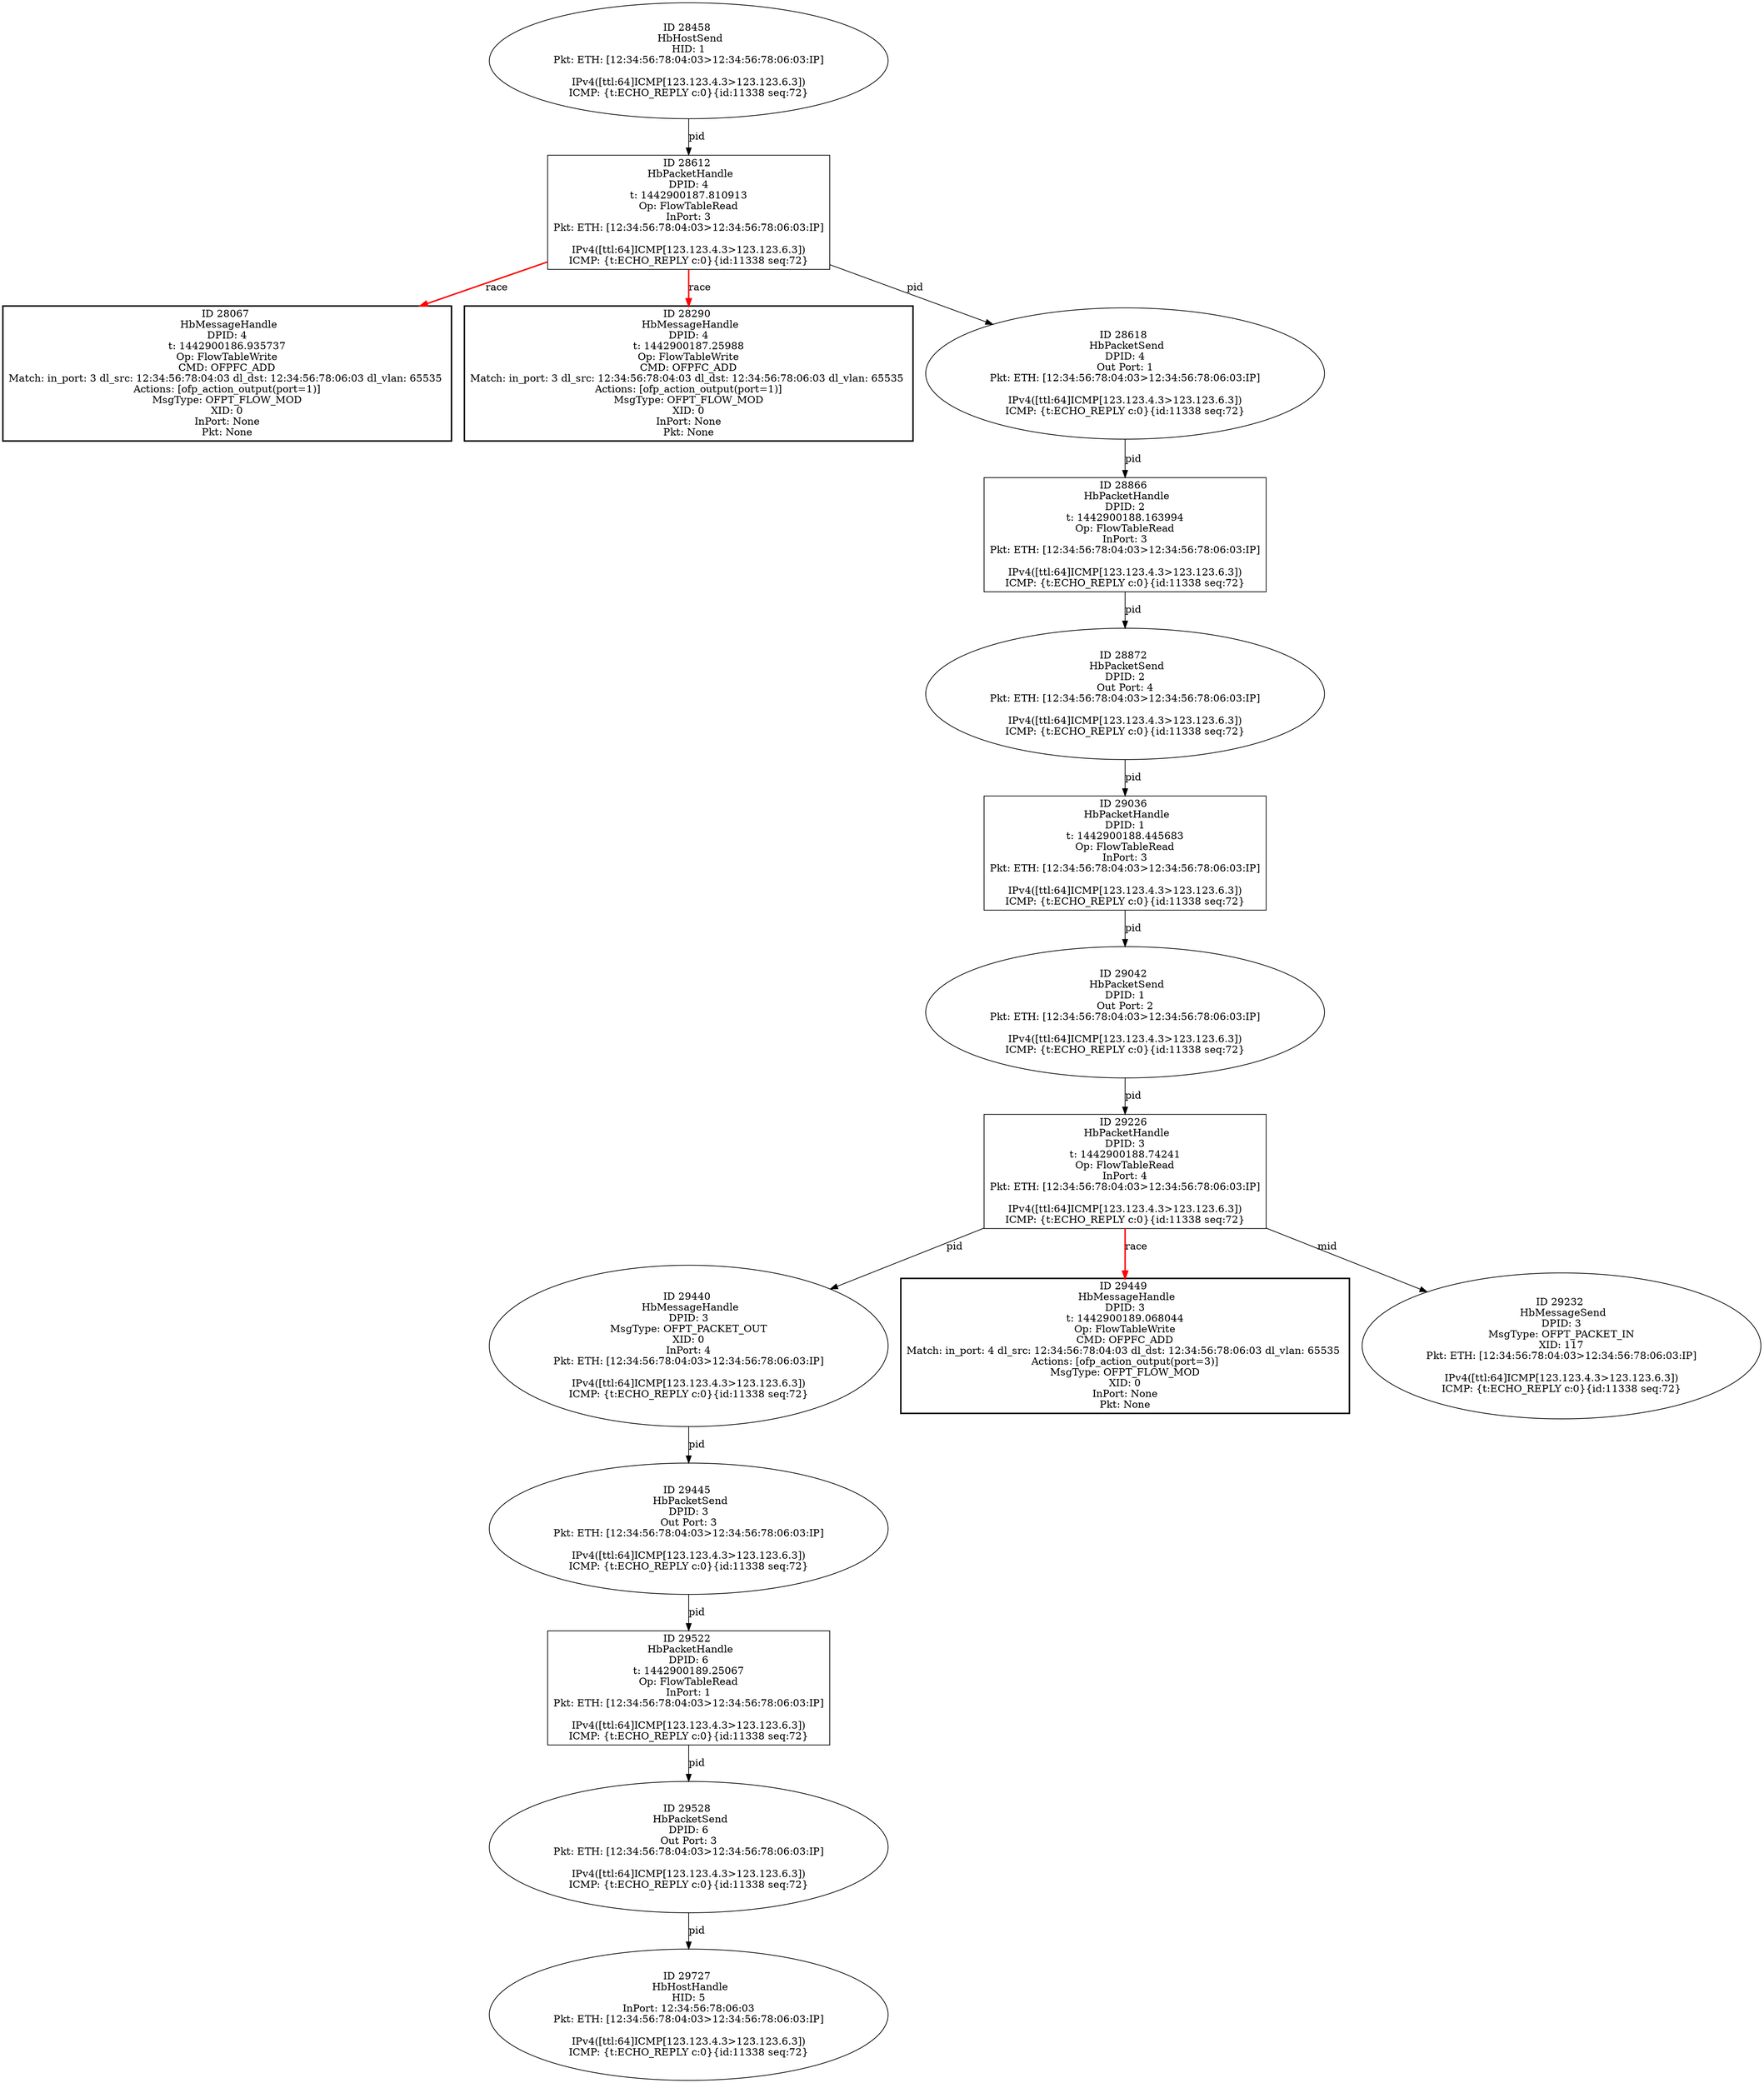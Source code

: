 strict digraph G {
29440 [shape=oval, event=<hb_events.HbMessageHandle object at 0x10e004e50>, label="ID 29440 
 HbMessageHandle
DPID: 3
MsgType: OFPT_PACKET_OUT
XID: 0
InPort: 4
Pkt: ETH: [12:34:56:78:04:03>12:34:56:78:06:03:IP]

IPv4([ttl:64]ICMP[123.123.4.3>123.123.6.3])
ICMP: {t:ECHO_REPLY c:0}{id:11338 seq:72}"];
28866 [shape=box, event=<hb_events.HbPacketHandle object at 0x10dde7290>, label="ID 28866 
 HbPacketHandle
DPID: 2
t: 1442900188.163994
Op: FlowTableRead
InPort: 3
Pkt: ETH: [12:34:56:78:04:03>12:34:56:78:06:03:IP]

IPv4([ttl:64]ICMP[123.123.4.3>123.123.6.3])
ICMP: {t:ECHO_REPLY c:0}{id:11338 seq:72}"];
28067 [shape=box, style=bold, event=<hb_events.HbMessageHandle object at 0x10db5a290>, label="ID 28067 
 HbMessageHandle
DPID: 4
t: 1442900186.935737
Op: FlowTableWrite
CMD: OFPFC_ADD
Match: in_port: 3 dl_src: 12:34:56:78:04:03 dl_dst: 12:34:56:78:06:03 dl_vlan: 65535 
Actions: [ofp_action_output(port=1)]
MsgType: OFPT_FLOW_MOD
XID: 0
InPort: None
Pkt: None"];
28612 [shape=box, event=<hb_events.HbPacketHandle object at 0x10dcf9190>, label="ID 28612 
 HbPacketHandle
DPID: 4
t: 1442900187.810913
Op: FlowTableRead
InPort: 3
Pkt: ETH: [12:34:56:78:04:03>12:34:56:78:06:03:IP]

IPv4([ttl:64]ICMP[123.123.4.3>123.123.6.3])
ICMP: {t:ECHO_REPLY c:0}{id:11338 seq:72}"];
29445 [shape=oval, event=<hb_events.HbPacketSend object at 0x10e00a0d0>, label="ID 29445 
 HbPacketSend
DPID: 3
Out Port: 3
Pkt: ETH: [12:34:56:78:04:03>12:34:56:78:06:03:IP]

IPv4([ttl:64]ICMP[123.123.4.3>123.123.6.3])
ICMP: {t:ECHO_REPLY c:0}{id:11338 seq:72}"];
28872 [shape=oval, event=<hb_events.HbPacketSend object at 0x10dde7750>, label="ID 28872 
 HbPacketSend
DPID: 2
Out Port: 4
Pkt: ETH: [12:34:56:78:04:03>12:34:56:78:06:03:IP]

IPv4([ttl:64]ICMP[123.123.4.3>123.123.6.3])
ICMP: {t:ECHO_REPLY c:0}{id:11338 seq:72}"];
29449 [shape=box, style=bold, event=<hb_events.HbMessageHandle object at 0x10e012d50>, label="ID 29449 
 HbMessageHandle
DPID: 3
t: 1442900189.068044
Op: FlowTableWrite
CMD: OFPFC_ADD
Match: in_port: 4 dl_src: 12:34:56:78:04:03 dl_dst: 12:34:56:78:06:03 dl_vlan: 65535 
Actions: [ofp_action_output(port=3)]
MsgType: OFPT_FLOW_MOD
XID: 0
InPort: None
Pkt: None"];
29226 [shape=box, event=<hb_events.HbPacketHandle object at 0x10df3ca10>, label="ID 29226 
 HbPacketHandle
DPID: 3
t: 1442900188.74241
Op: FlowTableRead
InPort: 4
Pkt: ETH: [12:34:56:78:04:03>12:34:56:78:06:03:IP]

IPv4([ttl:64]ICMP[123.123.4.3>123.123.6.3])
ICMP: {t:ECHO_REPLY c:0}{id:11338 seq:72}"];
28458 [shape=oval, event=<hb_events.HbHostSend object at 0x10dc71090>, label="ID 28458 
 HbHostSend
HID: 1
Pkt: ETH: [12:34:56:78:04:03>12:34:56:78:06:03:IP]

IPv4([ttl:64]ICMP[123.123.4.3>123.123.6.3])
ICMP: {t:ECHO_REPLY c:0}{id:11338 seq:72}"];
29036 [shape=box, event=<hb_events.HbPacketHandle object at 0x10de81090>, label="ID 29036 
 HbPacketHandle
DPID: 1
t: 1442900188.445683
Op: FlowTableRead
InPort: 3
Pkt: ETH: [12:34:56:78:04:03>12:34:56:78:06:03:IP]

IPv4([ttl:64]ICMP[123.123.4.3>123.123.6.3])
ICMP: {t:ECHO_REPLY c:0}{id:11338 seq:72}"];
29522 [shape=box, event=<hb_events.HbPacketHandle object at 0x10e03e110>, label="ID 29522 
 HbPacketHandle
DPID: 6
t: 1442900189.25067
Op: FlowTableRead
InPort: 1
Pkt: ETH: [12:34:56:78:04:03>12:34:56:78:06:03:IP]

IPv4([ttl:64]ICMP[123.123.4.3>123.123.6.3])
ICMP: {t:ECHO_REPLY c:0}{id:11338 seq:72}"];
29232 [shape=oval, event=<hb_events.HbMessageSend object at 0x10df4b210>, label="ID 29232 
 HbMessageSend
DPID: 3
MsgType: OFPT_PACKET_IN
XID: 117
Pkt: ETH: [12:34:56:78:04:03>12:34:56:78:06:03:IP]

IPv4([ttl:64]ICMP[123.123.4.3>123.123.6.3])
ICMP: {t:ECHO_REPLY c:0}{id:11338 seq:72}"];
29042 [shape=oval, event=<hb_events.HbPacketSend object at 0x10de8fe90>, label="ID 29042 
 HbPacketSend
DPID: 1
Out Port: 2
Pkt: ETH: [12:34:56:78:04:03>12:34:56:78:06:03:IP]

IPv4([ttl:64]ICMP[123.123.4.3>123.123.6.3])
ICMP: {t:ECHO_REPLY c:0}{id:11338 seq:72}"];
28290 [shape=box, style=bold, event=<hb_events.HbMessageHandle object at 0x10dbe9810>, label="ID 28290 
 HbMessageHandle
DPID: 4
t: 1442900187.25988
Op: FlowTableWrite
CMD: OFPFC_ADD
Match: in_port: 3 dl_src: 12:34:56:78:04:03 dl_dst: 12:34:56:78:06:03 dl_vlan: 65535 
Actions: [ofp_action_output(port=1)]
MsgType: OFPT_FLOW_MOD
XID: 0
InPort: None
Pkt: None"];
29528 [shape=oval, event=<hb_events.HbPacketSend object at 0x10e067390>, label="ID 29528 
 HbPacketSend
DPID: 6
Out Port: 3
Pkt: ETH: [12:34:56:78:04:03>12:34:56:78:06:03:IP]

IPv4([ttl:64]ICMP[123.123.4.3>123.123.6.3])
ICMP: {t:ECHO_REPLY c:0}{id:11338 seq:72}"];
28618 [shape=oval, event=<hb_events.HbPacketSend object at 0x10dcf0490>, label="ID 28618 
 HbPacketSend
DPID: 4
Out Port: 1
Pkt: ETH: [12:34:56:78:04:03>12:34:56:78:06:03:IP]

IPv4([ttl:64]ICMP[123.123.4.3>123.123.6.3])
ICMP: {t:ECHO_REPLY c:0}{id:11338 seq:72}"];
29727 [shape=oval, event=<hb_events.HbHostHandle object at 0x10e129b90>, label="ID 29727 
 HbHostHandle
HID: 5
InPort: 12:34:56:78:06:03
Pkt: ETH: [12:34:56:78:04:03>12:34:56:78:06:03:IP]

IPv4([ttl:64]ICMP[123.123.4.3>123.123.6.3])
ICMP: {t:ECHO_REPLY c:0}{id:11338 seq:72}"];
29440 -> 29445  [rel=pid, label=pid];
28866 -> 28872  [rel=pid, label=pid];
28612 -> 28618  [rel=pid, label=pid];
28612 -> 28067  [harmful=True, color=red, style=bold, rel=race, label=race];
28612 -> 28290  [harmful=True, color=red, style=bold, rel=race, label=race];
29445 -> 29522  [rel=pid, label=pid];
28872 -> 29036  [rel=pid, label=pid];
29226 -> 29232  [rel=mid, label=mid];
29226 -> 29440  [rel=pid, label=pid];
29226 -> 29449  [harmful=True, color=red, style=bold, rel=race, label=race];
29036 -> 29042  [rel=pid, label=pid];
29042 -> 29226  [rel=pid, label=pid];
29522 -> 29528  [rel=pid, label=pid];
29528 -> 29727  [rel=pid, label=pid];
28618 -> 28866  [rel=pid, label=pid];
28458 -> 28612  [rel=pid, label=pid];
}
